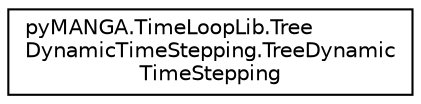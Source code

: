 digraph "Graphical Class Hierarchy"
{
  edge [fontname="Helvetica",fontsize="10",labelfontname="Helvetica",labelfontsize="10"];
  node [fontname="Helvetica",fontsize="10",shape=record];
  rankdir="LR";
  Node1 [label="pyMANGA.TimeLoopLib.Tree\lDynamicTimeStepping.TreeDynamic\lTimeStepping",height=0.2,width=0.4,color="black", fillcolor="white", style="filled",URL="$classpyMANGA_1_1TimeLoopLib_1_1TreeDynamicTimeStepping_1_1TreeDynamicTimeStepping.html"];
}
